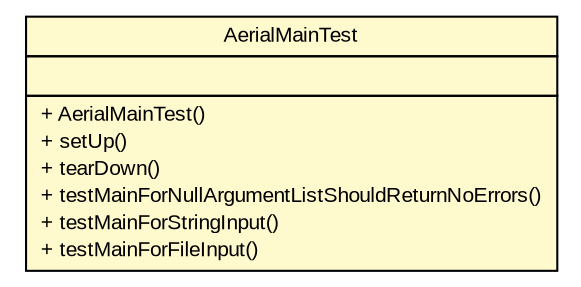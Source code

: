 #!/usr/local/bin/dot
#
# Class diagram 
# Generated by UMLGraph version R5_6 (http://www.umlgraph.org/)
#

digraph G {
	edge [fontname="arial",fontsize=10,labelfontname="arial",labelfontsize=10];
	node [fontname="arial",fontsize=10,shape=plaintext];
	nodesep=0.25;
	ranksep=0.5;
	// com.github.mkolisnyk.aerial.AerialMainTest
	c392 [label=<<table title="com.github.mkolisnyk.aerial.AerialMainTest" border="0" cellborder="1" cellspacing="0" cellpadding="2" port="p" bgcolor="lemonChiffon" href="./AerialMainTest.html">
		<tr><td><table border="0" cellspacing="0" cellpadding="1">
<tr><td align="center" balign="center"> AerialMainTest </td></tr>
		</table></td></tr>
		<tr><td><table border="0" cellspacing="0" cellpadding="1">
<tr><td align="left" balign="left">  </td></tr>
		</table></td></tr>
		<tr><td><table border="0" cellspacing="0" cellpadding="1">
<tr><td align="left" balign="left"> + AerialMainTest() </td></tr>
<tr><td align="left" balign="left"> + setUp() </td></tr>
<tr><td align="left" balign="left"> + tearDown() </td></tr>
<tr><td align="left" balign="left"> + testMainForNullArgumentListShouldReturnNoErrors() </td></tr>
<tr><td align="left" balign="left"> + testMainForStringInput() </td></tr>
<tr><td align="left" balign="left"> + testMainForFileInput() </td></tr>
		</table></td></tr>
		</table>>, URL="./AerialMainTest.html", fontname="arial", fontcolor="black", fontsize=10.0];
}

